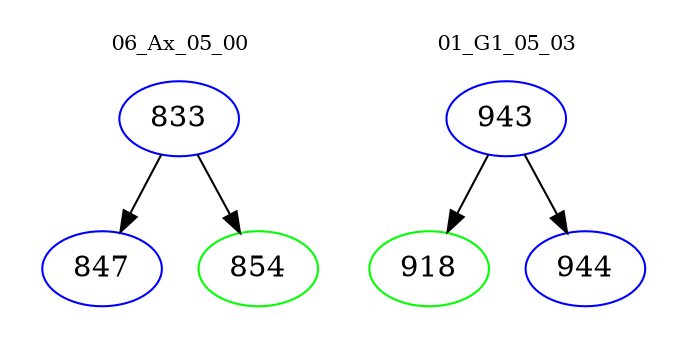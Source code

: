 digraph{
subgraph cluster_0 {
color = white
label = "06_Ax_05_00";
fontsize=10;
T0_833 [label="833", color="blue"]
T0_833 -> T0_847 [color="black"]
T0_847 [label="847", color="blue"]
T0_833 -> T0_854 [color="black"]
T0_854 [label="854", color="green"]
}
subgraph cluster_1 {
color = white
label = "01_G1_05_03";
fontsize=10;
T1_943 [label="943", color="blue"]
T1_943 -> T1_918 [color="black"]
T1_918 [label="918", color="green"]
T1_943 -> T1_944 [color="black"]
T1_944 [label="944", color="blue"]
}
}

